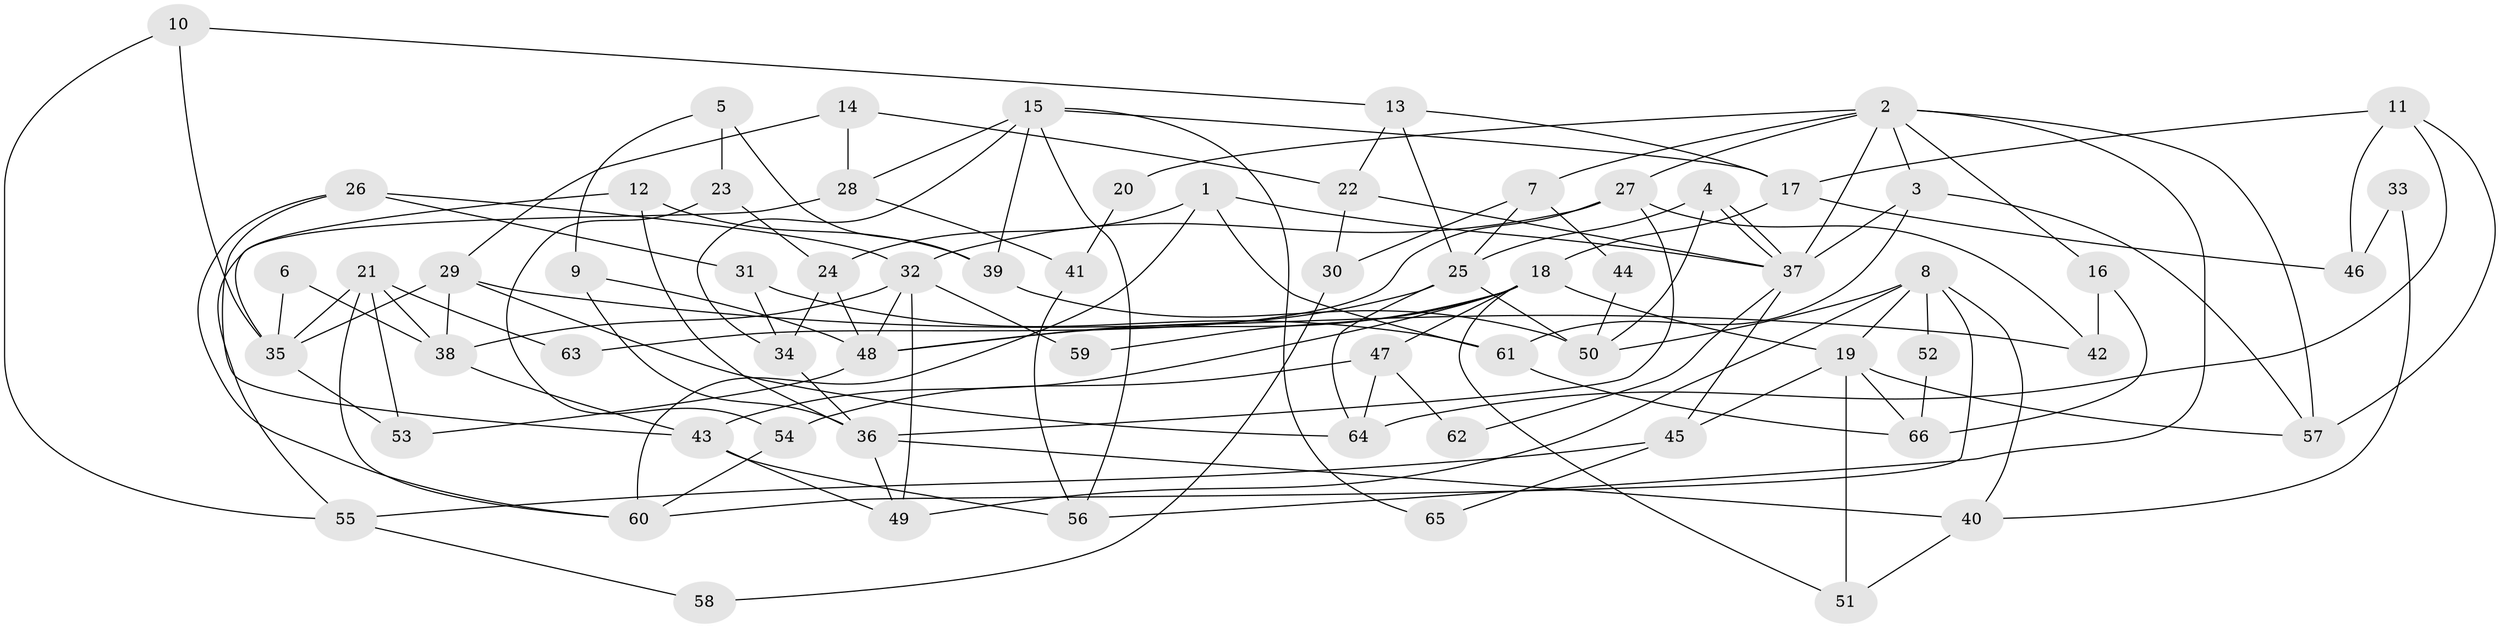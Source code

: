 // Generated by graph-tools (version 1.1) at 2025/15/03/09/25 04:15:12]
// undirected, 66 vertices, 132 edges
graph export_dot {
graph [start="1"]
  node [color=gray90,style=filled];
  1;
  2;
  3;
  4;
  5;
  6;
  7;
  8;
  9;
  10;
  11;
  12;
  13;
  14;
  15;
  16;
  17;
  18;
  19;
  20;
  21;
  22;
  23;
  24;
  25;
  26;
  27;
  28;
  29;
  30;
  31;
  32;
  33;
  34;
  35;
  36;
  37;
  38;
  39;
  40;
  41;
  42;
  43;
  44;
  45;
  46;
  47;
  48;
  49;
  50;
  51;
  52;
  53;
  54;
  55;
  56;
  57;
  58;
  59;
  60;
  61;
  62;
  63;
  64;
  65;
  66;
  1 -- 37;
  1 -- 61;
  1 -- 24;
  1 -- 60;
  2 -- 37;
  2 -- 3;
  2 -- 7;
  2 -- 16;
  2 -- 20;
  2 -- 27;
  2 -- 56;
  2 -- 57;
  3 -- 57;
  3 -- 61;
  3 -- 37;
  4 -- 25;
  4 -- 37;
  4 -- 37;
  4 -- 50;
  5 -- 9;
  5 -- 39;
  5 -- 23;
  6 -- 38;
  6 -- 35;
  7 -- 25;
  7 -- 30;
  7 -- 44;
  8 -- 60;
  8 -- 49;
  8 -- 19;
  8 -- 40;
  8 -- 50;
  8 -- 52;
  9 -- 36;
  9 -- 48;
  10 -- 35;
  10 -- 55;
  10 -- 13;
  11 -- 57;
  11 -- 17;
  11 -- 46;
  11 -- 64;
  12 -- 39;
  12 -- 35;
  12 -- 36;
  13 -- 17;
  13 -- 22;
  13 -- 25;
  14 -- 29;
  14 -- 22;
  14 -- 28;
  15 -- 56;
  15 -- 34;
  15 -- 17;
  15 -- 28;
  15 -- 39;
  15 -- 65;
  16 -- 42;
  16 -- 66;
  17 -- 18;
  17 -- 46;
  18 -- 43;
  18 -- 48;
  18 -- 19;
  18 -- 47;
  18 -- 51;
  18 -- 59;
  19 -- 45;
  19 -- 51;
  19 -- 57;
  19 -- 66;
  20 -- 41;
  21 -- 60;
  21 -- 35;
  21 -- 38;
  21 -- 53;
  21 -- 63;
  22 -- 37;
  22 -- 30;
  23 -- 54;
  23 -- 24;
  24 -- 34;
  24 -- 48;
  25 -- 50;
  25 -- 48;
  25 -- 64;
  26 -- 32;
  26 -- 43;
  26 -- 31;
  26 -- 60;
  27 -- 36;
  27 -- 32;
  27 -- 42;
  27 -- 63;
  28 -- 41;
  28 -- 55;
  29 -- 38;
  29 -- 64;
  29 -- 35;
  29 -- 42;
  30 -- 58;
  31 -- 34;
  31 -- 61;
  32 -- 48;
  32 -- 38;
  32 -- 49;
  32 -- 59;
  33 -- 40;
  33 -- 46;
  34 -- 36;
  35 -- 53;
  36 -- 40;
  36 -- 49;
  37 -- 45;
  37 -- 62;
  38 -- 43;
  39 -- 50;
  40 -- 51;
  41 -- 56;
  43 -- 49;
  43 -- 56;
  44 -- 50;
  45 -- 55;
  45 -- 65;
  47 -- 64;
  47 -- 54;
  47 -- 62;
  48 -- 53;
  52 -- 66;
  54 -- 60;
  55 -- 58;
  61 -- 66;
}
